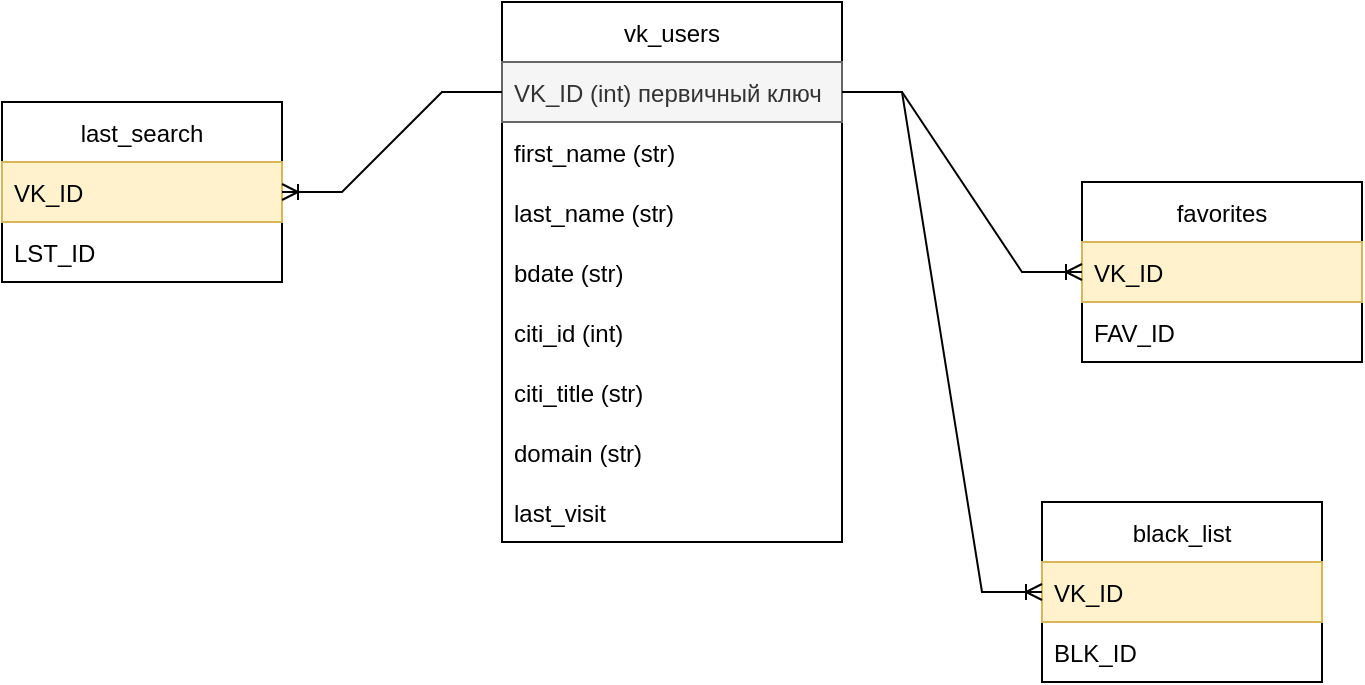 <mxfile version="20.0.3" type="github">
  <diagram id="2z1ISkz8Lt3HtBEaVeQ_" name="Page-1">
    <mxGraphModel dx="1038" dy="575" grid="1" gridSize="10" guides="1" tooltips="1" connect="1" arrows="1" fold="1" page="1" pageScale="1" pageWidth="827" pageHeight="1169" math="0" shadow="0">
      <root>
        <mxCell id="0" />
        <mxCell id="1" parent="0" />
        <mxCell id="f8iDhOlryMrs1C3tVB1a-1" value="vk_users" style="swimlane;fontStyle=0;childLayout=stackLayout;horizontal=1;startSize=30;horizontalStack=0;resizeParent=1;resizeParentMax=0;resizeLast=0;collapsible=1;marginBottom=0;" vertex="1" parent="1">
          <mxGeometry x="350" y="70" width="170" height="270" as="geometry" />
        </mxCell>
        <mxCell id="f8iDhOlryMrs1C3tVB1a-3" value="VK_ID (int) первичный ключ" style="text;strokeColor=#666666;fillColor=#f5f5f5;align=left;verticalAlign=middle;spacingLeft=4;spacingRight=4;overflow=hidden;points=[[0,0.5],[1,0.5]];portConstraint=eastwest;rotatable=0;fontColor=#333333;" vertex="1" parent="f8iDhOlryMrs1C3tVB1a-1">
          <mxGeometry y="30" width="170" height="30" as="geometry" />
        </mxCell>
        <mxCell id="f8iDhOlryMrs1C3tVB1a-4" value="first_name (str)" style="text;strokeColor=none;fillColor=none;align=left;verticalAlign=middle;spacingLeft=4;spacingRight=4;overflow=hidden;points=[[0,0.5],[1,0.5]];portConstraint=eastwest;rotatable=0;" vertex="1" parent="f8iDhOlryMrs1C3tVB1a-1">
          <mxGeometry y="60" width="170" height="30" as="geometry" />
        </mxCell>
        <mxCell id="f8iDhOlryMrs1C3tVB1a-5" value="last_name (str)" style="text;strokeColor=none;fillColor=none;align=left;verticalAlign=middle;spacingLeft=4;spacingRight=4;overflow=hidden;points=[[0,0.5],[1,0.5]];portConstraint=eastwest;rotatable=0;" vertex="1" parent="f8iDhOlryMrs1C3tVB1a-1">
          <mxGeometry y="90" width="170" height="30" as="geometry" />
        </mxCell>
        <mxCell id="f8iDhOlryMrs1C3tVB1a-6" value="bdate (str)" style="text;strokeColor=none;fillColor=none;align=left;verticalAlign=middle;spacingLeft=4;spacingRight=4;overflow=hidden;points=[[0,0.5],[1,0.5]];portConstraint=eastwest;rotatable=0;" vertex="1" parent="f8iDhOlryMrs1C3tVB1a-1">
          <mxGeometry y="120" width="170" height="30" as="geometry" />
        </mxCell>
        <mxCell id="f8iDhOlryMrs1C3tVB1a-7" value="citi_id (int)" style="text;strokeColor=none;fillColor=none;align=left;verticalAlign=middle;spacingLeft=4;spacingRight=4;overflow=hidden;points=[[0,0.5],[1,0.5]];portConstraint=eastwest;rotatable=0;" vertex="1" parent="f8iDhOlryMrs1C3tVB1a-1">
          <mxGeometry y="150" width="170" height="30" as="geometry" />
        </mxCell>
        <mxCell id="f8iDhOlryMrs1C3tVB1a-9" value="citi_title (str)" style="text;strokeColor=none;fillColor=none;align=left;verticalAlign=middle;spacingLeft=4;spacingRight=4;overflow=hidden;points=[[0,0.5],[1,0.5]];portConstraint=eastwest;rotatable=0;" vertex="1" parent="f8iDhOlryMrs1C3tVB1a-1">
          <mxGeometry y="180" width="170" height="30" as="geometry" />
        </mxCell>
        <mxCell id="f8iDhOlryMrs1C3tVB1a-23" value="domain (str)" style="text;strokeColor=none;fillColor=none;align=left;verticalAlign=middle;spacingLeft=4;spacingRight=4;overflow=hidden;points=[[0,0.5],[1,0.5]];portConstraint=eastwest;rotatable=0;" vertex="1" parent="f8iDhOlryMrs1C3tVB1a-1">
          <mxGeometry y="210" width="170" height="30" as="geometry" />
        </mxCell>
        <mxCell id="f8iDhOlryMrs1C3tVB1a-30" value="last_visit" style="text;strokeColor=none;fillColor=none;align=left;verticalAlign=middle;spacingLeft=4;spacingRight=4;overflow=hidden;points=[[0,0.5],[1,0.5]];portConstraint=eastwest;rotatable=0;" vertex="1" parent="f8iDhOlryMrs1C3tVB1a-1">
          <mxGeometry y="240" width="170" height="30" as="geometry" />
        </mxCell>
        <mxCell id="f8iDhOlryMrs1C3tVB1a-12" value="favorites" style="swimlane;fontStyle=0;childLayout=stackLayout;horizontal=1;startSize=30;horizontalStack=0;resizeParent=1;resizeParentMax=0;resizeLast=0;collapsible=1;marginBottom=0;" vertex="1" parent="1">
          <mxGeometry x="640" y="160" width="140" height="90" as="geometry" />
        </mxCell>
        <mxCell id="f8iDhOlryMrs1C3tVB1a-13" value="VK_ID" style="text;strokeColor=#d6b656;fillColor=#fff2cc;align=left;verticalAlign=middle;spacingLeft=4;spacingRight=4;overflow=hidden;points=[[0,0.5],[1,0.5]];portConstraint=eastwest;rotatable=0;" vertex="1" parent="f8iDhOlryMrs1C3tVB1a-12">
          <mxGeometry y="30" width="140" height="30" as="geometry" />
        </mxCell>
        <mxCell id="f8iDhOlryMrs1C3tVB1a-14" value="FAV_ID" style="text;strokeColor=none;fillColor=none;align=left;verticalAlign=middle;spacingLeft=4;spacingRight=4;overflow=hidden;points=[[0,0.5],[1,0.5]];portConstraint=eastwest;rotatable=0;" vertex="1" parent="f8iDhOlryMrs1C3tVB1a-12">
          <mxGeometry y="60" width="140" height="30" as="geometry" />
        </mxCell>
        <mxCell id="f8iDhOlryMrs1C3tVB1a-16" value="black_list" style="swimlane;fontStyle=0;childLayout=stackLayout;horizontal=1;startSize=30;horizontalStack=0;resizeParent=1;resizeParentMax=0;resizeLast=0;collapsible=1;marginBottom=0;" vertex="1" parent="1">
          <mxGeometry x="620" y="320" width="140" height="90" as="geometry" />
        </mxCell>
        <mxCell id="f8iDhOlryMrs1C3tVB1a-17" value="VK_ID" style="text;strokeColor=#d6b656;fillColor=#fff2cc;align=left;verticalAlign=middle;spacingLeft=4;spacingRight=4;overflow=hidden;points=[[0,0.5],[1,0.5]];portConstraint=eastwest;rotatable=0;" vertex="1" parent="f8iDhOlryMrs1C3tVB1a-16">
          <mxGeometry y="30" width="140" height="30" as="geometry" />
        </mxCell>
        <mxCell id="f8iDhOlryMrs1C3tVB1a-18" value="BLK_ID" style="text;strokeColor=none;fillColor=none;align=left;verticalAlign=middle;spacingLeft=4;spacingRight=4;overflow=hidden;points=[[0,0.5],[1,0.5]];portConstraint=eastwest;rotatable=0;" vertex="1" parent="f8iDhOlryMrs1C3tVB1a-16">
          <mxGeometry y="60" width="140" height="30" as="geometry" />
        </mxCell>
        <mxCell id="f8iDhOlryMrs1C3tVB1a-21" value="" style="edgeStyle=entityRelationEdgeStyle;fontSize=12;html=1;endArrow=ERoneToMany;rounded=0;entryX=0;entryY=0.5;entryDx=0;entryDy=0;exitX=1;exitY=0.5;exitDx=0;exitDy=0;" edge="1" parent="1" source="f8iDhOlryMrs1C3tVB1a-3" target="f8iDhOlryMrs1C3tVB1a-17">
          <mxGeometry width="100" height="100" relative="1" as="geometry">
            <mxPoint x="520" y="120" as="sourcePoint" />
            <mxPoint x="690" y="50" as="targetPoint" />
          </mxGeometry>
        </mxCell>
        <mxCell id="f8iDhOlryMrs1C3tVB1a-24" value="last_search" style="swimlane;fontStyle=0;childLayout=stackLayout;horizontal=1;startSize=30;horizontalStack=0;resizeParent=1;resizeParentMax=0;resizeLast=0;collapsible=1;marginBottom=0;" vertex="1" parent="1">
          <mxGeometry x="100" y="120" width="140" height="90" as="geometry" />
        </mxCell>
        <mxCell id="f8iDhOlryMrs1C3tVB1a-25" value="VK_ID" style="text;strokeColor=#d6b656;fillColor=#fff2cc;align=left;verticalAlign=middle;spacingLeft=4;spacingRight=4;overflow=hidden;points=[[0,0.5],[1,0.5]];portConstraint=eastwest;rotatable=0;" vertex="1" parent="f8iDhOlryMrs1C3tVB1a-24">
          <mxGeometry y="30" width="140" height="30" as="geometry" />
        </mxCell>
        <mxCell id="f8iDhOlryMrs1C3tVB1a-26" value="LST_ID" style="text;strokeColor=none;fillColor=none;align=left;verticalAlign=middle;spacingLeft=4;spacingRight=4;overflow=hidden;points=[[0,0.5],[1,0.5]];portConstraint=eastwest;rotatable=0;" vertex="1" parent="f8iDhOlryMrs1C3tVB1a-24">
          <mxGeometry y="60" width="140" height="30" as="geometry" />
        </mxCell>
        <mxCell id="f8iDhOlryMrs1C3tVB1a-29" value="" style="edgeStyle=entityRelationEdgeStyle;fontSize=12;html=1;endArrow=ERoneToMany;rounded=0;entryX=0;entryY=0.5;entryDx=0;entryDy=0;exitX=1;exitY=0.5;exitDx=0;exitDy=0;" edge="1" parent="1" source="f8iDhOlryMrs1C3tVB1a-3" target="f8iDhOlryMrs1C3tVB1a-13">
          <mxGeometry width="100" height="100" relative="1" as="geometry">
            <mxPoint x="580" y="70" as="sourcePoint" />
            <mxPoint x="460" y="250" as="targetPoint" />
          </mxGeometry>
        </mxCell>
        <mxCell id="f8iDhOlryMrs1C3tVB1a-31" value="" style="edgeStyle=entityRelationEdgeStyle;fontSize=12;html=1;endArrow=ERoneToMany;rounded=0;exitX=0;exitY=0.5;exitDx=0;exitDy=0;entryX=1;entryY=0.5;entryDx=0;entryDy=0;" edge="1" parent="1" source="f8iDhOlryMrs1C3tVB1a-3" target="f8iDhOlryMrs1C3tVB1a-24">
          <mxGeometry width="100" height="100" relative="1" as="geometry">
            <mxPoint x="140" y="430" as="sourcePoint" />
            <mxPoint x="240" y="330" as="targetPoint" />
          </mxGeometry>
        </mxCell>
      </root>
    </mxGraphModel>
  </diagram>
</mxfile>
